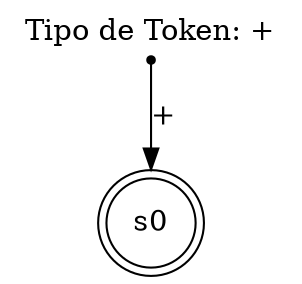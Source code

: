 digraph DFA {
    label="Tipo de Token: +";
    labelloc="t";
    start [shape=point];
    start -> s0 [label="+"];
    s0 [shape=circle];
    s0 [shape=doublecircle];
}
